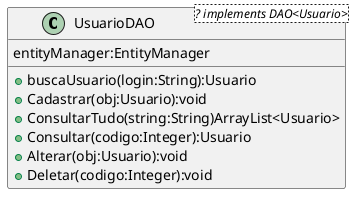 @startuml

class UsuarioDAO <? implements DAO<Usuario>>{
    
       entityManager:EntityManager 
    
    + buscaUsuario(login:String):Usuario
    + Cadastrar(obj:Usuario):void
    + ConsultarTudo(string:String)ArrayList<Usuario>
    + Consultar(codigo:Integer):Usuario
    + Alterar(obj:Usuario):void 
    + Deletar(codigo:Integer):void

}


@enduml